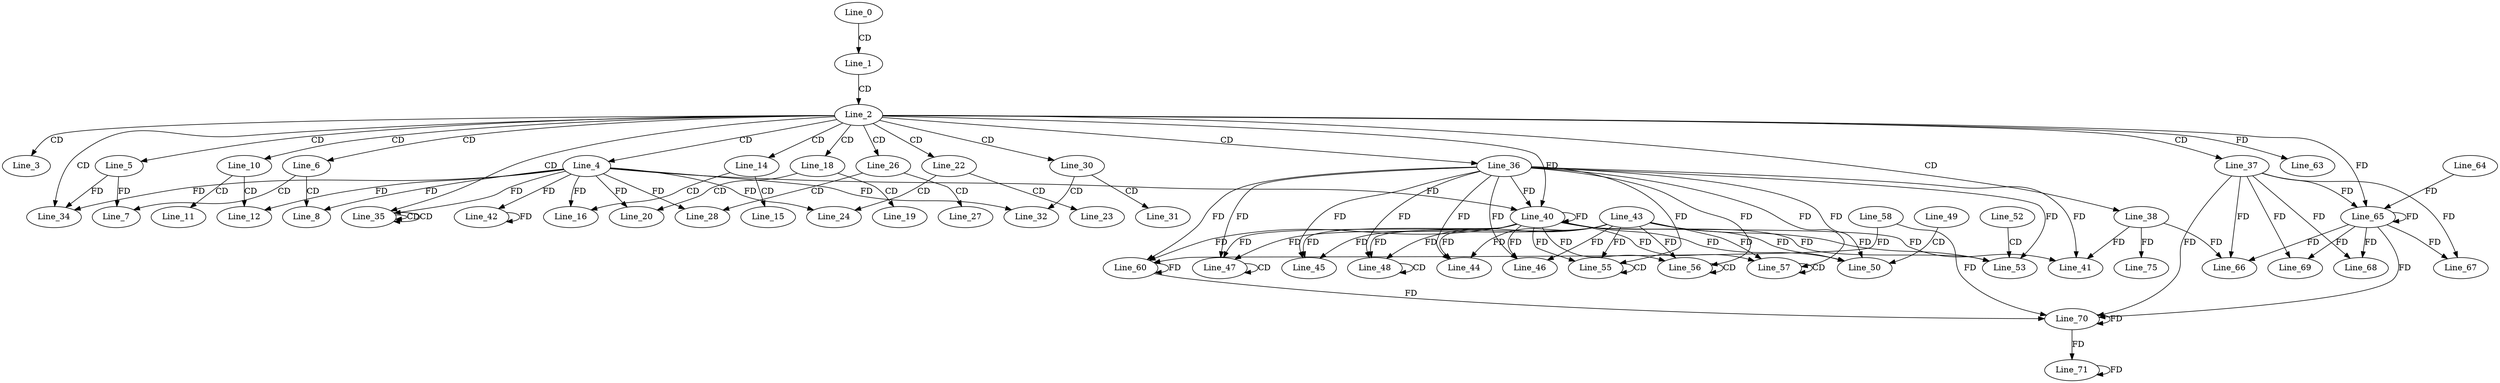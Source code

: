 digraph G {
  Line_0;
  Line_1;
  Line_2;
  Line_3;
  Line_4;
  Line_5;
  Line_6;
  Line_7;
  Line_8;
  Line_10;
  Line_11;
  Line_12;
  Line_14;
  Line_15;
  Line_16;
  Line_18;
  Line_19;
  Line_20;
  Line_22;
  Line_23;
  Line_24;
  Line_26;
  Line_27;
  Line_28;
  Line_30;
  Line_31;
  Line_32;
  Line_34;
  Line_34;
  Line_34;
  Line_35;
  Line_35;
  Line_35;
  Line_35;
  Line_36;
  Line_37;
  Line_38;
  Line_40;
  Line_40;
  Line_40;
  Line_41;
  Line_42;
  Line_44;
  Line_43;
  Line_44;
  Line_45;
  Line_45;
  Line_46;
  Line_46;
  Line_47;
  Line_47;
  Line_47;
  Line_48;
  Line_48;
  Line_48;
  Line_49;
  Line_50;
  Line_50;
  Line_52;
  Line_53;
  Line_53;
  Line_55;
  Line_55;
  Line_55;
  Line_56;
  Line_56;
  Line_56;
  Line_57;
  Line_57;
  Line_57;
  Line_58;
  Line_60;
  Line_60;
  Line_63;
  Line_65;
  Line_65;
  Line_64;
  Line_66;
  Line_67;
  Line_68;
  Line_69;
  Line_70;
  Line_70;
  Line_71;
  Line_71;
  Line_75;
  Line_0 -> Line_1 [ label="CD" ];
  Line_1 -> Line_2 [ label="CD" ];
  Line_2 -> Line_3 [ label="CD" ];
  Line_2 -> Line_4 [ label="CD" ];
  Line_2 -> Line_5 [ label="CD" ];
  Line_2 -> Line_6 [ label="CD" ];
  Line_6 -> Line_7 [ label="CD" ];
  Line_5 -> Line_7 [ label="FD" ];
  Line_6 -> Line_8 [ label="CD" ];
  Line_4 -> Line_8 [ label="FD" ];
  Line_2 -> Line_10 [ label="CD" ];
  Line_10 -> Line_11 [ label="CD" ];
  Line_10 -> Line_12 [ label="CD" ];
  Line_4 -> Line_12 [ label="FD" ];
  Line_2 -> Line_14 [ label="CD" ];
  Line_14 -> Line_15 [ label="CD" ];
  Line_14 -> Line_16 [ label="CD" ];
  Line_4 -> Line_16 [ label="FD" ];
  Line_2 -> Line_18 [ label="CD" ];
  Line_18 -> Line_19 [ label="CD" ];
  Line_18 -> Line_20 [ label="CD" ];
  Line_4 -> Line_20 [ label="FD" ];
  Line_2 -> Line_22 [ label="CD" ];
  Line_22 -> Line_23 [ label="CD" ];
  Line_22 -> Line_24 [ label="CD" ];
  Line_4 -> Line_24 [ label="FD" ];
  Line_2 -> Line_26 [ label="CD" ];
  Line_26 -> Line_27 [ label="CD" ];
  Line_26 -> Line_28 [ label="CD" ];
  Line_4 -> Line_28 [ label="FD" ];
  Line_2 -> Line_30 [ label="CD" ];
  Line_30 -> Line_31 [ label="CD" ];
  Line_30 -> Line_32 [ label="CD" ];
  Line_4 -> Line_32 [ label="FD" ];
  Line_2 -> Line_34 [ label="CD" ];
  Line_5 -> Line_34 [ label="FD" ];
  Line_4 -> Line_34 [ label="FD" ];
  Line_2 -> Line_35 [ label="CD" ];
  Line_35 -> Line_35 [ label="CD" ];
  Line_35 -> Line_35 [ label="CD" ];
  Line_4 -> Line_35 [ label="FD" ];
  Line_2 -> Line_36 [ label="CD" ];
  Line_2 -> Line_37 [ label="CD" ];
  Line_2 -> Line_38 [ label="CD" ];
  Line_36 -> Line_40 [ label="FD" ];
  Line_40 -> Line_40 [ label="FD" ];
  Line_2 -> Line_40 [ label="FD" ];
  Line_4 -> Line_40 [ label="FD" ];
  Line_38 -> Line_41 [ label="FD" ];
  Line_36 -> Line_41 [ label="FD" ];
  Line_40 -> Line_41 [ label="FD" ];
  Line_4 -> Line_42 [ label="FD" ];
  Line_42 -> Line_42 [ label="FD" ];
  Line_36 -> Line_44 [ label="FD" ];
  Line_40 -> Line_44 [ label="FD" ];
  Line_43 -> Line_44 [ label="FD" ];
  Line_36 -> Line_45 [ label="FD" ];
  Line_40 -> Line_45 [ label="FD" ];
  Line_43 -> Line_45 [ label="FD" ];
  Line_36 -> Line_46 [ label="FD" ];
  Line_40 -> Line_46 [ label="FD" ];
  Line_43 -> Line_46 [ label="FD" ];
  Line_47 -> Line_47 [ label="CD" ];
  Line_36 -> Line_47 [ label="FD" ];
  Line_40 -> Line_47 [ label="FD" ];
  Line_43 -> Line_47 [ label="FD" ];
  Line_48 -> Line_48 [ label="CD" ];
  Line_36 -> Line_48 [ label="FD" ];
  Line_40 -> Line_48 [ label="FD" ];
  Line_43 -> Line_48 [ label="FD" ];
  Line_49 -> Line_50 [ label="CD" ];
  Line_36 -> Line_50 [ label="FD" ];
  Line_40 -> Line_50 [ label="FD" ];
  Line_43 -> Line_50 [ label="FD" ];
  Line_52 -> Line_53 [ label="CD" ];
  Line_36 -> Line_53 [ label="FD" ];
  Line_40 -> Line_53 [ label="FD" ];
  Line_43 -> Line_53 [ label="FD" ];
  Line_55 -> Line_55 [ label="CD" ];
  Line_36 -> Line_55 [ label="FD" ];
  Line_40 -> Line_55 [ label="FD" ];
  Line_43 -> Line_55 [ label="FD" ];
  Line_56 -> Line_56 [ label="CD" ];
  Line_36 -> Line_56 [ label="FD" ];
  Line_40 -> Line_56 [ label="FD" ];
  Line_43 -> Line_56 [ label="FD" ];
  Line_57 -> Line_57 [ label="CD" ];
  Line_36 -> Line_57 [ label="FD" ];
  Line_40 -> Line_57 [ label="FD" ];
  Line_43 -> Line_57 [ label="FD" ];
  Line_58 -> Line_60 [ label="FD" ];
  Line_60 -> Line_60 [ label="FD" ];
  Line_36 -> Line_60 [ label="FD" ];
  Line_40 -> Line_60 [ label="FD" ];
  Line_2 -> Line_63 [ label="FD" ];
  Line_37 -> Line_65 [ label="FD" ];
  Line_65 -> Line_65 [ label="FD" ];
  Line_2 -> Line_65 [ label="FD" ];
  Line_64 -> Line_65 [ label="FD" ];
  Line_38 -> Line_66 [ label="FD" ];
  Line_37 -> Line_66 [ label="FD" ];
  Line_65 -> Line_66 [ label="FD" ];
  Line_37 -> Line_67 [ label="FD" ];
  Line_65 -> Line_67 [ label="FD" ];
  Line_37 -> Line_68 [ label="FD" ];
  Line_65 -> Line_68 [ label="FD" ];
  Line_37 -> Line_69 [ label="FD" ];
  Line_65 -> Line_69 [ label="FD" ];
  Line_58 -> Line_70 [ label="FD" ];
  Line_60 -> Line_70 [ label="FD" ];
  Line_70 -> Line_70 [ label="FD" ];
  Line_37 -> Line_70 [ label="FD" ];
  Line_65 -> Line_70 [ label="FD" ];
  Line_70 -> Line_71 [ label="FD" ];
  Line_71 -> Line_71 [ label="FD" ];
  Line_38 -> Line_75 [ label="FD" ];
}
